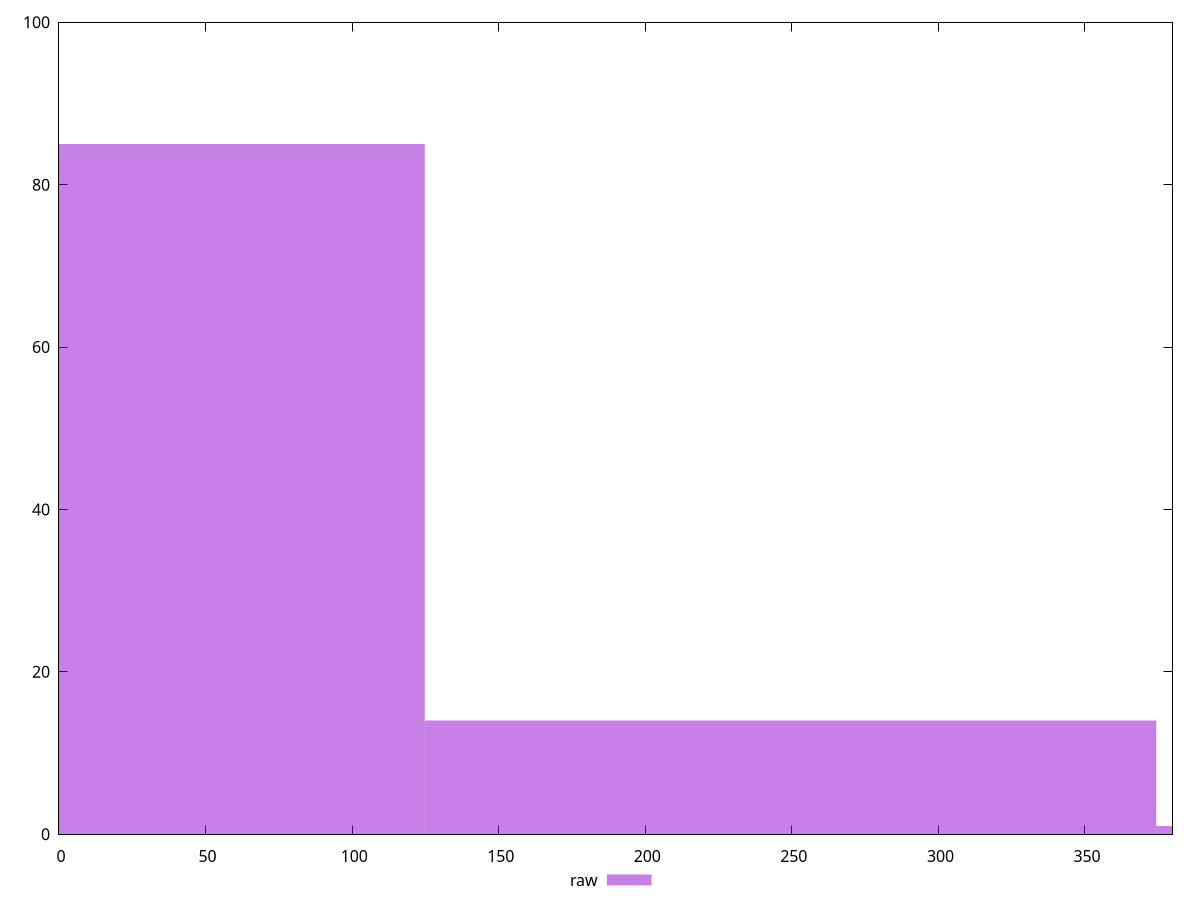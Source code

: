 reset

$raw <<EOF
249.54496623374249 14
0 85
499.08993246748497 1
EOF

set key outside below
set boxwidth 249.54496623374249
set xrange [0:379.856]
set yrange [0:100]
set trange [0:100]
set style fill transparent solid 0.5 noborder
set terminal svg size 640, 490 enhanced background rgb 'white'
set output "report/report_00029_2021-02-24T13-36-40.390Z/uses-rel-preconnect/samples/agenda/raw/histogram.svg"

plot $raw title "raw" with boxes

reset
